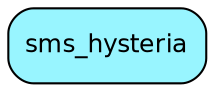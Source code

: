 digraph sms_hysteria  {
node [shape = box style="rounded, filled" fontname = "Helvetica" fontsize = "12" ]
edge [fontname = "Helvetica" fontsize = "9"]

sms_hysteria[fillcolor = "cadetblue1"]
}

